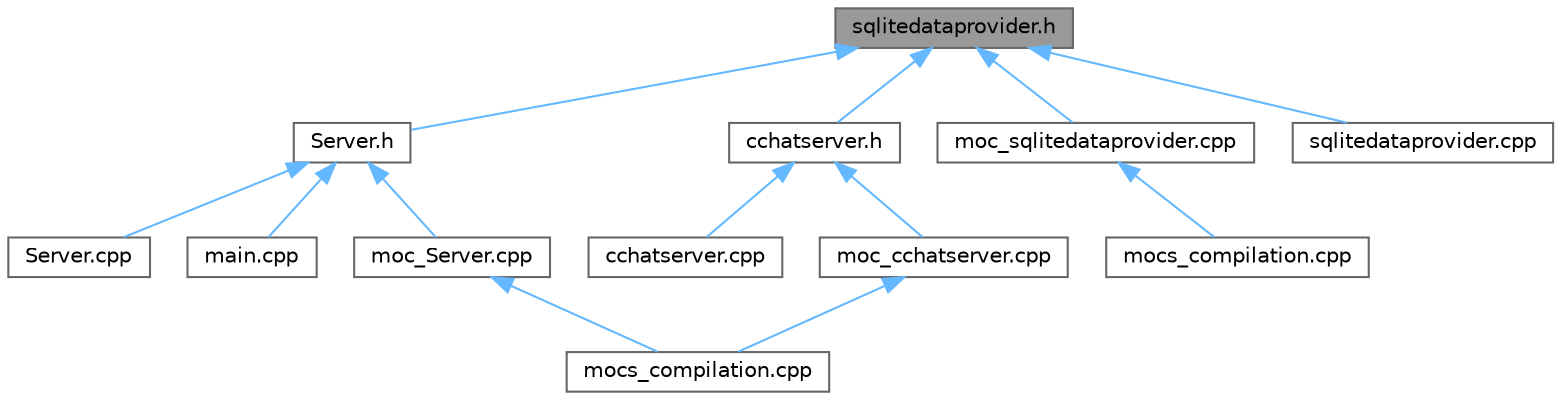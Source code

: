 digraph "sqlitedataprovider.h"
{
 // LATEX_PDF_SIZE
  bgcolor="transparent";
  edge [fontname=Helvetica,fontsize=10,labelfontname=Helvetica,labelfontsize=10];
  node [fontname=Helvetica,fontsize=10,shape=box,height=0.2,width=0.4];
  Node1 [id="Node000001",label="sqlitedataprovider.h",height=0.2,width=0.4,color="gray40", fillcolor="grey60", style="filled", fontcolor="black",tooltip=" "];
  Node1 -> Node2 [id="edge1_Node000001_Node000002",dir="back",color="steelblue1",style="solid",tooltip=" "];
  Node2 [id="Node000002",label="Server.h",height=0.2,width=0.4,color="grey40", fillcolor="white", style="filled",URL="$_server_8h.html",tooltip="HTTP 服务器主类头文件，定义了 Server 类的接口。"];
  Node2 -> Node3 [id="edge2_Node000002_Node000003",dir="back",color="steelblue1",style="solid",tooltip=" "];
  Node3 [id="Node000003",label="Server.cpp",height=0.2,width=0.4,color="grey40", fillcolor="white", style="filled",URL="$_server_8cpp.html",tooltip="HTTP 服务器核心实现，处理请求路由、数据库操作及业务逻辑。"];
  Node2 -> Node4 [id="edge3_Node000002_Node000004",dir="back",color="steelblue1",style="solid",tooltip=" "];
  Node4 [id="Node000004",label="main.cpp",height=0.2,width=0.4,color="grey40", fillcolor="white", style="filled",URL="$_ku_gou_server_2main_8cpp.html",tooltip="程序入口点，负责初始化并启动单实例服务器。"];
  Node2 -> Node5 [id="edge4_Node000002_Node000005",dir="back",color="steelblue1",style="solid",tooltip=" "];
  Node5 [id="Node000005",label="moc_Server.cpp",height=0.2,width=0.4,color="grey40", fillcolor="white", style="filled",URL="$moc___server_8cpp.html",tooltip=" "];
  Node5 -> Node6 [id="edge5_Node000005_Node000006",dir="back",color="steelblue1",style="solid",tooltip=" "];
  Node6 [id="Node000006",label="mocs_compilation.cpp",height=0.2,width=0.4,color="grey40", fillcolor="white", style="filled",URL="$_ku_gou_server_2_ku_gou-_server__autogen_2mocs__compilation_8cpp.html",tooltip=" "];
  Node1 -> Node7 [id="edge6_Node000001_Node000007",dir="back",color="steelblue1",style="solid",tooltip=" "];
  Node7 [id="Node000007",label="cchatserver.h",height=0.2,width=0.4,color="grey40", fillcolor="white", style="filled",URL="$cchatserver_8h.html",tooltip=" "];
  Node7 -> Node8 [id="edge7_Node000007_Node000008",dir="back",color="steelblue1",style="solid",tooltip=" "];
  Node8 [id="Node000008",label="cchatserver.cpp",height=0.2,width=0.4,color="grey40", fillcolor="white", style="filled",URL="$cchatserver_8cpp.html",tooltip=" "];
  Node7 -> Node9 [id="edge8_Node000007_Node000009",dir="back",color="steelblue1",style="solid",tooltip=" "];
  Node9 [id="Node000009",label="moc_cchatserver.cpp",height=0.2,width=0.4,color="grey40", fillcolor="white", style="filled",URL="$moc__cchatserver_8cpp.html",tooltip=" "];
  Node9 -> Node6 [id="edge9_Node000009_Node000006",dir="back",color="steelblue1",style="solid",tooltip=" "];
  Node1 -> Node10 [id="edge10_Node000001_Node000010",dir="back",color="steelblue1",style="solid",tooltip=" "];
  Node10 [id="Node000010",label="moc_sqlitedataprovider.cpp",height=0.2,width=0.4,color="grey40", fillcolor="white", style="filled",URL="$moc__sqlitedataprovider_8cpp.html",tooltip=" "];
  Node10 -> Node11 [id="edge11_Node000010_Node000011",dir="back",color="steelblue1",style="solid",tooltip=" "];
  Node11 [id="Node000011",label="mocs_compilation.cpp",height=0.2,width=0.4,color="grey40", fillcolor="white", style="filled",URL="$util_2_my_d_b_pool_2_my_d_b_pool__autogen_2mocs__compilation_8cpp.html",tooltip=" "];
  Node1 -> Node12 [id="edge12_Node000001_Node000012",dir="back",color="steelblue1",style="solid",tooltip=" "];
  Node12 [id="Node000012",label="sqlitedataprovider.cpp",height=0.2,width=0.4,color="grey40", fillcolor="white", style="filled",URL="$sqlitedataprovider_8cpp.html",tooltip=" "];
}
